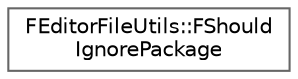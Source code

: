 digraph "Graphical Class Hierarchy"
{
 // INTERACTIVE_SVG=YES
 // LATEX_PDF_SIZE
  bgcolor="transparent";
  edge [fontname=Helvetica,fontsize=10,labelfontname=Helvetica,labelfontsize=10];
  node [fontname=Helvetica,fontsize=10,shape=box,height=0.2,width=0.4];
  rankdir="LR";
  Node0 [id="Node000000",label="FEditorFileUtils::FShould\lIgnorePackage",height=0.2,width=0.4,color="grey40", fillcolor="white", style="filled",URL="$d1/d56/structFEditorFileUtils_1_1FShouldIgnorePackage.html",tooltip=" "];
}
